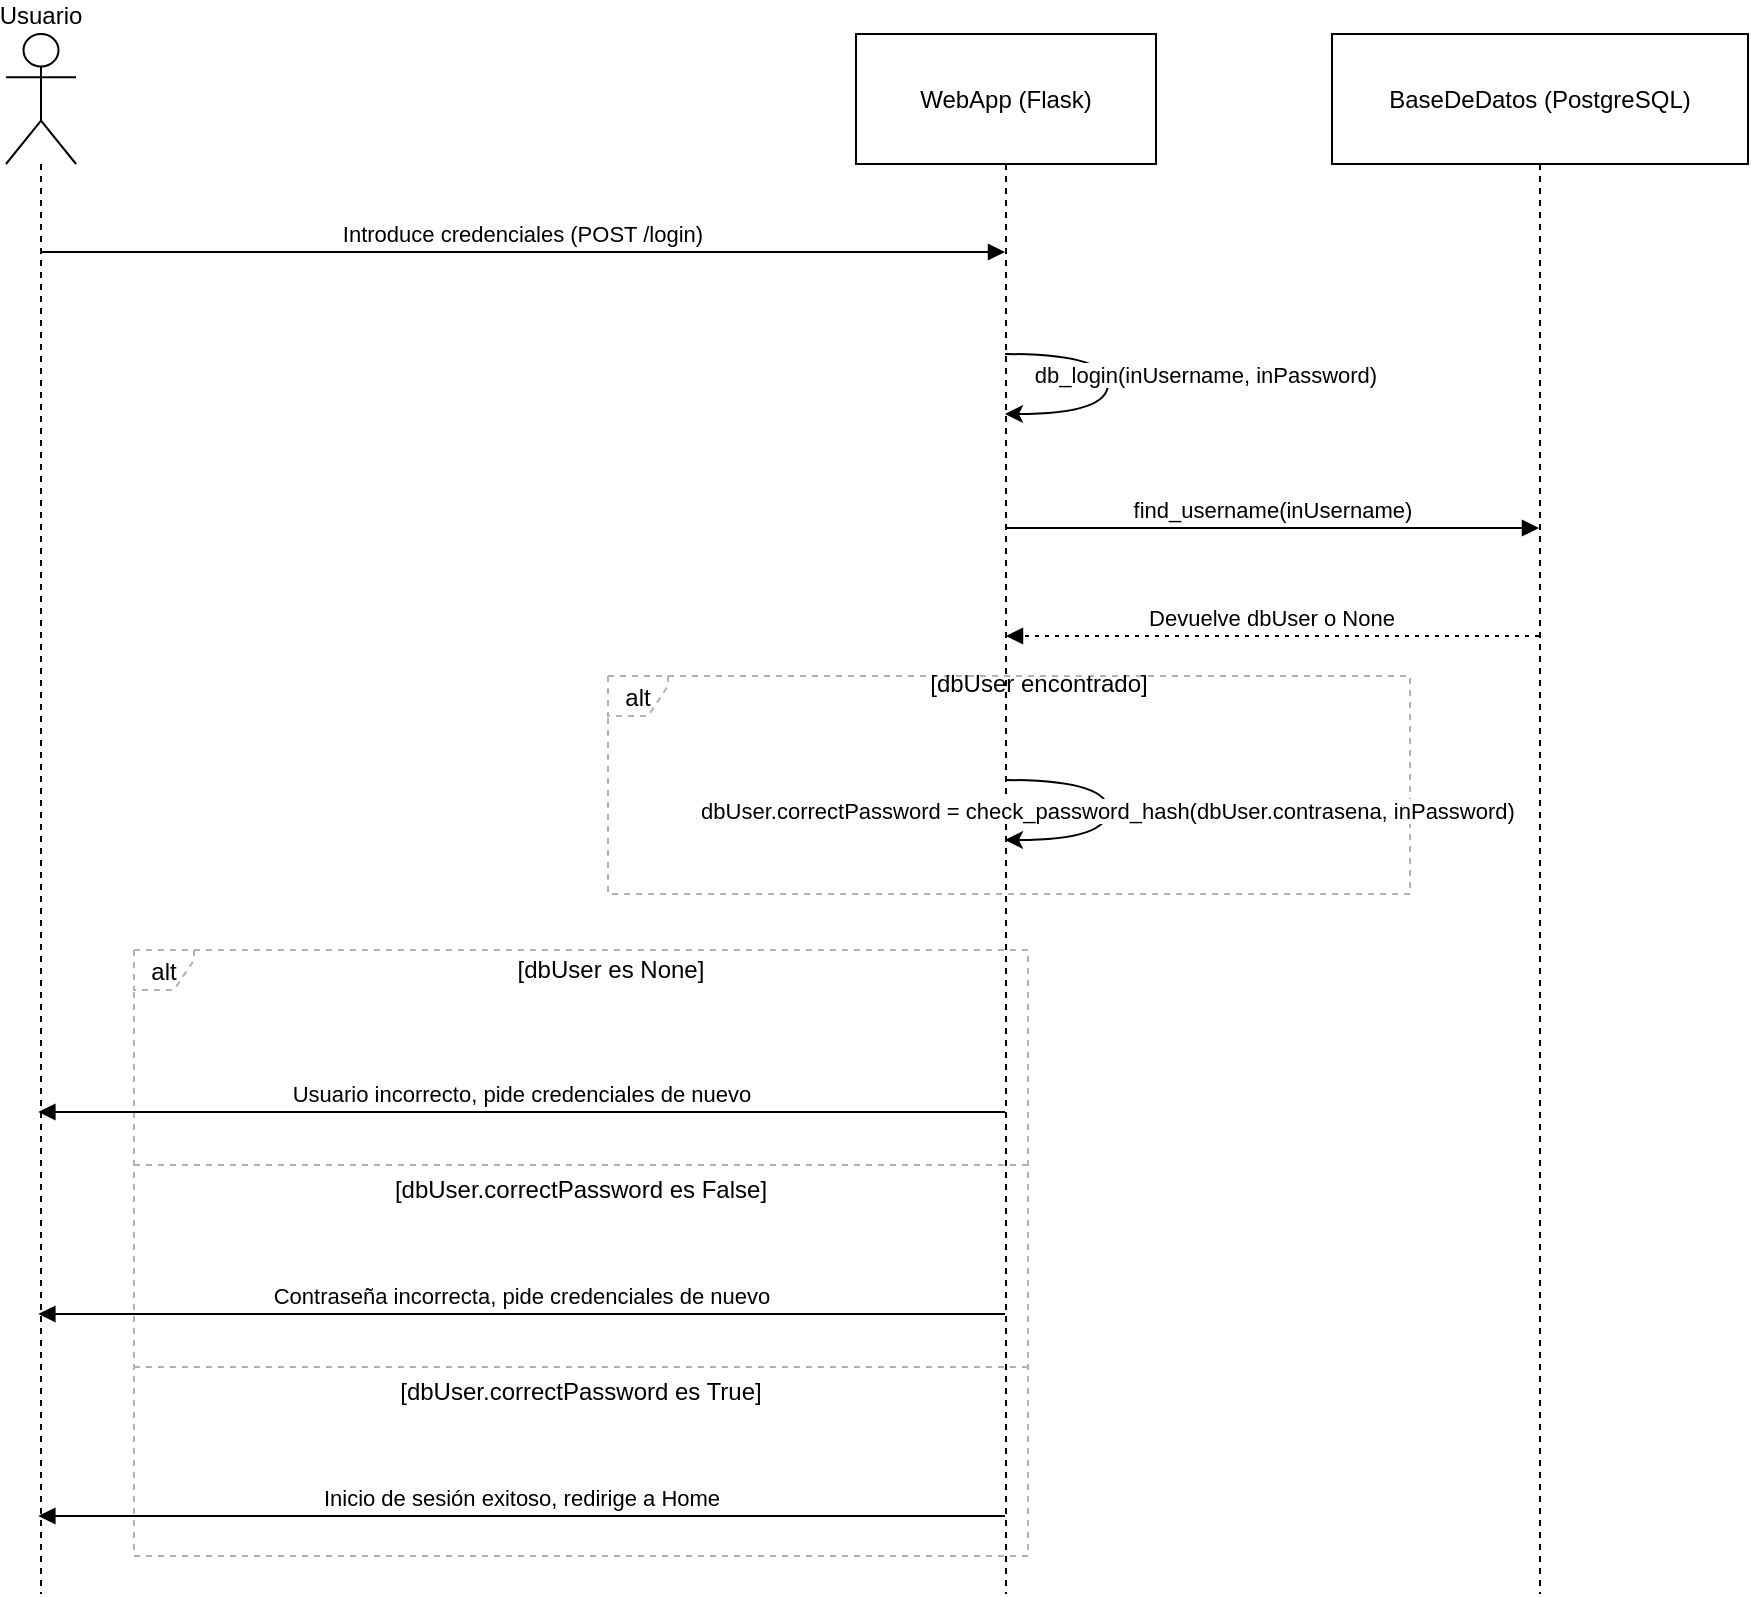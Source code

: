 <mxfile version="24.5.3" type="device" pages="4">
  <diagram name="login_v0" id="lx8w-5D50L30-cF4REy6">
    <mxGraphModel dx="1500" dy="899" grid="1" gridSize="10" guides="1" tooltips="1" connect="1" arrows="1" fold="1" page="1" pageScale="1" pageWidth="827" pageHeight="1169" math="0" shadow="0">
      <root>
        <mxCell id="0" />
        <mxCell id="1" parent="0" />
        <mxCell id="7QwR8692JOzy1vhewasi-1" value="Usuario" style="shape=umlLifeline;perimeter=lifelinePerimeter;whiteSpace=wrap;container=1;dropTarget=0;collapsible=0;recursiveResize=0;outlineConnect=0;portConstraint=eastwest;newEdgeStyle={&quot;edgeStyle&quot;:&quot;elbowEdgeStyle&quot;,&quot;elbow&quot;:&quot;vertical&quot;,&quot;curved&quot;:0,&quot;rounded&quot;:0};participant=umlActor;verticalAlign=bottom;labelPosition=center;verticalLabelPosition=top;align=center;size=65;" parent="1" vertex="1">
          <mxGeometry x="20" y="20" width="35" height="780" as="geometry" />
        </mxCell>
        <mxCell id="7QwR8692JOzy1vhewasi-2" value="WebApp (Flask)" style="shape=umlLifeline;perimeter=lifelinePerimeter;whiteSpace=wrap;container=1;dropTarget=0;collapsible=0;recursiveResize=0;outlineConnect=0;portConstraint=eastwest;newEdgeStyle={&quot;edgeStyle&quot;:&quot;elbowEdgeStyle&quot;,&quot;elbow&quot;:&quot;vertical&quot;,&quot;curved&quot;:0,&quot;rounded&quot;:0};size=65;" parent="1" vertex="1">
          <mxGeometry x="445" y="20" width="150" height="780" as="geometry" />
        </mxCell>
        <mxCell id="7QwR8692JOzy1vhewasi-3" value="BaseDeDatos (PostgreSQL)" style="shape=umlLifeline;perimeter=lifelinePerimeter;whiteSpace=wrap;container=1;dropTarget=0;collapsible=0;recursiveResize=0;outlineConnect=0;portConstraint=eastwest;newEdgeStyle={&quot;edgeStyle&quot;:&quot;elbowEdgeStyle&quot;,&quot;elbow&quot;:&quot;vertical&quot;,&quot;curved&quot;:0,&quot;rounded&quot;:0};size=65;" parent="1" vertex="1">
          <mxGeometry x="683" y="20" width="208" height="780" as="geometry" />
        </mxCell>
        <mxCell id="7QwR8692JOzy1vhewasi-4" value="alt" style="shape=umlFrame;dashed=1;pointerEvents=0;dropTarget=0;strokeColor=#B3B3B3;height=20;width=30" parent="1" vertex="1">
          <mxGeometry x="321" y="341" width="401" height="109" as="geometry" />
        </mxCell>
        <mxCell id="7QwR8692JOzy1vhewasi-5" value="[dbUser encontrado]" style="text;strokeColor=none;fillColor=none;align=center;verticalAlign=middle;whiteSpace=wrap;" parent="7QwR8692JOzy1vhewasi-4" vertex="1">
          <mxGeometry x="30" width="371" height="8.898" as="geometry" />
        </mxCell>
        <mxCell id="7QwR8692JOzy1vhewasi-6" value="alt" style="shape=umlFrame;dashed=1;pointerEvents=0;dropTarget=0;strokeColor=#B3B3B3;height=20;width=30" parent="1" vertex="1">
          <mxGeometry x="84" y="478" width="447" height="303" as="geometry" />
        </mxCell>
        <mxCell id="7QwR8692JOzy1vhewasi-7" value="[dbUser es None]" style="text;strokeColor=none;fillColor=none;align=center;verticalAlign=middle;whiteSpace=wrap;" parent="7QwR8692JOzy1vhewasi-6" vertex="1">
          <mxGeometry x="30" width="417" height="20" as="geometry" />
        </mxCell>
        <mxCell id="7QwR8692JOzy1vhewasi-8" value="[dbUser.correctPassword es False]" style="shape=line;dashed=1;whiteSpace=wrap;verticalAlign=top;labelPosition=center;verticalLabelPosition=middle;align=center;strokeColor=#B3B3B3;" parent="7QwR8692JOzy1vhewasi-6" vertex="1">
          <mxGeometry y="106" width="447" height="3" as="geometry" />
        </mxCell>
        <mxCell id="7QwR8692JOzy1vhewasi-9" value="[dbUser.correctPassword es True]" style="shape=line;dashed=1;whiteSpace=wrap;verticalAlign=top;labelPosition=center;verticalLabelPosition=middle;align=center;strokeColor=#B3B3B3;" parent="7QwR8692JOzy1vhewasi-6" vertex="1">
          <mxGeometry y="207" width="447" height="3" as="geometry" />
        </mxCell>
        <mxCell id="7QwR8692JOzy1vhewasi-10" value="Introduce credenciales (POST /login)" style="verticalAlign=bottom;endArrow=block;edgeStyle=elbowEdgeStyle;elbow=vertical;curved=0;rounded=0;" parent="1" source="7QwR8692JOzy1vhewasi-1" target="7QwR8692JOzy1vhewasi-2" edge="1">
          <mxGeometry relative="1" as="geometry">
            <Array as="points">
              <mxPoint x="316" y="129" />
            </Array>
          </mxGeometry>
        </mxCell>
        <mxCell id="7QwR8692JOzy1vhewasi-11" value="db_login(inUsername, inPassword)" style="curved=1;rounded=0;" parent="1" edge="1">
          <mxGeometry x="-0.076" y="49" relative="1" as="geometry">
            <Array as="points">
              <mxPoint x="571" y="180" />
              <mxPoint x="571" y="210" />
            </Array>
            <mxPoint x="519.5" y="180" as="sourcePoint" />
            <mxPoint x="519.5" y="210" as="targetPoint" />
            <mxPoint as="offset" />
          </mxGeometry>
        </mxCell>
        <mxCell id="7QwR8692JOzy1vhewasi-12" value="find_username(inUsername)" style="verticalAlign=bottom;endArrow=block;edgeStyle=elbowEdgeStyle;elbow=vertical;curved=0;rounded=0;" parent="1" source="7QwR8692JOzy1vhewasi-2" target="7QwR8692JOzy1vhewasi-3" edge="1">
          <mxGeometry relative="1" as="geometry">
            <Array as="points">
              <mxPoint x="662" y="267" />
            </Array>
          </mxGeometry>
        </mxCell>
        <mxCell id="7QwR8692JOzy1vhewasi-13" value="Devuelve dbUser o None" style="verticalAlign=bottom;endArrow=block;edgeStyle=elbowEdgeStyle;elbow=vertical;curved=0;rounded=0;dashed=1;dashPattern=2 3;" parent="1" source="7QwR8692JOzy1vhewasi-3" target="7QwR8692JOzy1vhewasi-2" edge="1">
          <mxGeometry relative="1" as="geometry">
            <Array as="points">
              <mxPoint x="665" y="321" />
            </Array>
          </mxGeometry>
        </mxCell>
        <mxCell id="7QwR8692JOzy1vhewasi-15" value="dbUser.correctPassword = check_password_hash(dbUser.contrasena, inPassword)" style="curved=1;rounded=0;" parent="1" edge="1">
          <mxGeometry relative="1" as="geometry">
            <Array as="points">
              <mxPoint x="571" y="393" />
              <mxPoint x="571" y="423" />
            </Array>
            <mxPoint x="519.5" y="393" as="sourcePoint" />
            <mxPoint x="519.5" y="423" as="targetPoint" />
          </mxGeometry>
        </mxCell>
        <mxCell id="7QwR8692JOzy1vhewasi-17" value="Usuario incorrecto, pide credenciales de nuevo" style="verticalAlign=bottom;endArrow=block;edgeStyle=elbowEdgeStyle;elbow=vertical;curved=0;rounded=0;" parent="1" edge="1">
          <mxGeometry relative="1" as="geometry">
            <Array as="points">
              <mxPoint x="319" y="559" />
            </Array>
            <mxPoint x="519.5" y="559" as="sourcePoint" />
            <mxPoint x="36.182" y="559" as="targetPoint" />
          </mxGeometry>
        </mxCell>
        <mxCell id="7QwR8692JOzy1vhewasi-18" value="Contraseña incorrecta, pide credenciales de nuevo" style="verticalAlign=bottom;endArrow=block;edgeStyle=elbowEdgeStyle;elbow=vertical;curved=0;rounded=0;" parent="1" edge="1">
          <mxGeometry relative="1" as="geometry">
            <Array as="points">
              <mxPoint x="319" y="660" />
            </Array>
            <mxPoint x="519.5" y="660" as="sourcePoint" />
            <mxPoint x="36.182" y="660" as="targetPoint" />
          </mxGeometry>
        </mxCell>
        <mxCell id="7QwR8692JOzy1vhewasi-19" value="Inicio de sesión exitoso, redirige a Home" style="verticalAlign=bottom;endArrow=block;edgeStyle=elbowEdgeStyle;elbow=vertical;curved=0;rounded=0;" parent="1" edge="1">
          <mxGeometry relative="1" as="geometry">
            <Array as="points">
              <mxPoint x="319" y="761" />
            </Array>
            <mxPoint x="519.5" y="761" as="sourcePoint" />
            <mxPoint x="36.182" y="761" as="targetPoint" />
          </mxGeometry>
        </mxCell>
      </root>
    </mxGraphModel>
  </diagram>
  <diagram id="_L2hojAgDFPOVcnoRSSG" name="signup_v0">
    <mxGraphModel dx="1050" dy="629" grid="1" gridSize="10" guides="1" tooltips="1" connect="1" arrows="1" fold="1" page="1" pageScale="1" pageWidth="827" pageHeight="1169" math="0" shadow="0">
      <root>
        <mxCell id="0" />
        <mxCell id="1" parent="0" />
        <mxCell id="0FGDKSRYMT-RZRmnv8PH-1" value="Usuario" style="shape=umlLifeline;perimeter=lifelinePerimeter;whiteSpace=wrap;container=1;dropTarget=0;collapsible=0;recursiveResize=0;outlineConnect=0;portConstraint=eastwest;newEdgeStyle={&quot;edgeStyle&quot;:&quot;elbowEdgeStyle&quot;,&quot;elbow&quot;:&quot;vertical&quot;,&quot;curved&quot;:0,&quot;rounded&quot;:0};participant=umlActor;verticalAlign=bottom;labelPosition=center;verticalLabelPosition=top;align=center;size=65;" vertex="1" parent="1">
          <mxGeometry x="20" y="20" width="35" height="642" as="geometry" />
        </mxCell>
        <mxCell id="0FGDKSRYMT-RZRmnv8PH-2" value="WebApp (Flask)" style="shape=umlLifeline;perimeter=lifelinePerimeter;whiteSpace=wrap;container=1;dropTarget=0;collapsible=0;recursiveResize=0;outlineConnect=0;portConstraint=eastwest;newEdgeStyle={&quot;edgeStyle&quot;:&quot;elbowEdgeStyle&quot;,&quot;elbow&quot;:&quot;vertical&quot;,&quot;curved&quot;:0,&quot;rounded&quot;:0};size=65;" vertex="1" parent="1">
          <mxGeometry x="372" y="20" width="150" height="642" as="geometry" />
        </mxCell>
        <mxCell id="0FGDKSRYMT-RZRmnv8PH-3" value="BaseDeDatos (PostgreSQL)" style="shape=umlLifeline;perimeter=lifelinePerimeter;whiteSpace=wrap;container=1;dropTarget=0;collapsible=0;recursiveResize=0;outlineConnect=0;portConstraint=eastwest;newEdgeStyle={&quot;edgeStyle&quot;:&quot;elbowEdgeStyle&quot;,&quot;elbow&quot;:&quot;vertical&quot;,&quot;curved&quot;:0,&quot;rounded&quot;:0};size=65;" vertex="1" parent="1">
          <mxGeometry x="709" y="20" width="208" height="642" as="geometry" />
        </mxCell>
        <mxCell id="0FGDKSRYMT-RZRmnv8PH-4" value="alt" style="shape=umlFrame;dashed=1;pointerEvents=0;dropTarget=0;strokeColor=#B3B3B3;height=20;width=30" vertex="1" parent="1">
          <mxGeometry x="84" y="203" width="740" height="364" as="geometry" />
        </mxCell>
        <mxCell id="0FGDKSRYMT-RZRmnv8PH-5" value="[Usuario ya existe]" style="text;strokeColor=none;fillColor=none;align=center;verticalAlign=middle;whiteSpace=wrap;" vertex="1" parent="0FGDKSRYMT-RZRmnv8PH-4">
          <mxGeometry x="30" width="710" height="20" as="geometry" />
        </mxCell>
        <mxCell id="0FGDKSRYMT-RZRmnv8PH-6" value="[Usuario no existe]" style="shape=line;dashed=1;whiteSpace=wrap;verticalAlign=top;labelPosition=center;verticalLabelPosition=middle;align=center;strokeColor=#B3B3B3;" vertex="1" parent="0FGDKSRYMT-RZRmnv8PH-4">
          <mxGeometry y="160" width="740" height="3" as="geometry" />
        </mxCell>
        <mxCell id="0FGDKSRYMT-RZRmnv8PH-7" value="Rellena formulario (POST /signup)" style="verticalAlign=bottom;endArrow=block;edgeStyle=elbowEdgeStyle;elbow=horizontal;curved=0;rounded=0;" edge="1" parent="1" source="0FGDKSRYMT-RZRmnv8PH-1" target="0FGDKSRYMT-RZRmnv8PH-2">
          <mxGeometry relative="1" as="geometry">
            <Array as="points">
              <mxPoint x="280" y="129" />
            </Array>
          </mxGeometry>
        </mxCell>
        <mxCell id="0FGDKSRYMT-RZRmnv8PH-8" value="Comprueba existencia de username/email" style="verticalAlign=bottom;endArrow=block;edgeStyle=elbowEdgeStyle;elbow=vertical;curved=0;rounded=0;" edge="1" parent="1" source="0FGDKSRYMT-RZRmnv8PH-2" target="0FGDKSRYMT-RZRmnv8PH-3">
          <mxGeometry relative="1" as="geometry">
            <Array as="points">
              <mxPoint x="639" y="183" />
            </Array>
          </mxGeometry>
        </mxCell>
        <mxCell id="0FGDKSRYMT-RZRmnv8PH-9" value="Usuario encontrado" style="verticalAlign=bottom;endArrow=block;edgeStyle=elbowEdgeStyle;elbow=vertical;curved=0;rounded=0;dashed=1;dashPattern=2 3;" edge="1" parent="1" source="0FGDKSRYMT-RZRmnv8PH-3" target="0FGDKSRYMT-RZRmnv8PH-2">
          <mxGeometry relative="1" as="geometry">
            <Array as="points">
              <mxPoint x="642" y="284" />
            </Array>
          </mxGeometry>
        </mxCell>
        <mxCell id="0FGDKSRYMT-RZRmnv8PH-10" value="Da error, pide de nuevo los datos" style="verticalAlign=bottom;endArrow=block;edgeStyle=elbowEdgeStyle;elbow=vertical;curved=0;rounded=0;" edge="1" parent="1" source="0FGDKSRYMT-RZRmnv8PH-2" target="0FGDKSRYMT-RZRmnv8PH-1">
          <mxGeometry relative="1" as="geometry">
            <Array as="points">
              <mxPoint x="283" y="338" />
            </Array>
          </mxGeometry>
        </mxCell>
        <mxCell id="0FGDKSRYMT-RZRmnv8PH-11" value="Usuario no encontrado" style="verticalAlign=bottom;endArrow=block;edgeStyle=elbowEdgeStyle;elbow=vertical;curved=0;rounded=0;dashed=1;dashPattern=2 3;" edge="1" parent="1" source="0FGDKSRYMT-RZRmnv8PH-3" target="0FGDKSRYMT-RZRmnv8PH-2">
          <mxGeometry relative="1" as="geometry">
            <Array as="points">
              <mxPoint x="642" y="439" />
            </Array>
          </mxGeometry>
        </mxCell>
        <mxCell id="0FGDKSRYMT-RZRmnv8PH-12" value="Crea nuevo usuario" style="verticalAlign=bottom;endArrow=block;edgeStyle=elbowEdgeStyle;elbow=vertical;curved=0;rounded=0;" edge="1" parent="1">
          <mxGeometry relative="1" as="geometry">
            <Array as="points">
              <mxPoint x="639" y="478" />
            </Array>
            <mxPoint x="446.5" y="478" as="sourcePoint" />
            <mxPoint x="812.5" y="478" as="targetPoint" />
          </mxGeometry>
        </mxCell>
        <mxCell id="0FGDKSRYMT-RZRmnv8PH-13" value="Redirige a la ventana de inicio de sesión" style="verticalAlign=bottom;endArrow=block;edgeStyle=elbowEdgeStyle;elbow=vertical;curved=0;rounded=0;" edge="1" parent="1" source="0FGDKSRYMT-RZRmnv8PH-2" target="0FGDKSRYMT-RZRmnv8PH-1">
          <mxGeometry relative="1" as="geometry">
            <Array as="points">
              <mxPoint x="283" y="547" />
            </Array>
          </mxGeometry>
        </mxCell>
        <mxCell id="0FGDKSRYMT-RZRmnv8PH-14" value="Usuario creado sin errores" style="verticalAlign=bottom;endArrow=block;edgeStyle=elbowEdgeStyle;elbow=vertical;curved=0;rounded=0;dashed=1;dashPattern=2 3;" edge="1" parent="1">
          <mxGeometry relative="1" as="geometry">
            <Array as="points">
              <mxPoint x="652" y="516" />
            </Array>
            <mxPoint x="812.5" y="516" as="sourcePoint" />
            <mxPoint x="446.5" y="516" as="targetPoint" />
          </mxGeometry>
        </mxCell>
      </root>
    </mxGraphModel>
  </diagram>
  <diagram id="Exe8C5OIJL4OSfjmXPTe" name="signup">
    <mxGraphModel dx="1050" dy="629" grid="1" gridSize="10" guides="1" tooltips="1" connect="1" arrows="1" fold="1" page="1" pageScale="1" pageWidth="827" pageHeight="1169" math="0" shadow="0">
      <root>
        <mxCell id="0" />
        <mxCell id="1" parent="0" />
        <mxCell id="umclrwHkf_NRGfWMYyDL-1" value="Interfaz" style="rounded=0;whiteSpace=wrap;html=1;" vertex="1" parent="1">
          <mxGeometry x="52" y="30" width="100" height="40" as="geometry" />
        </mxCell>
        <mxCell id="umclrwHkf_NRGfWMYyDL-2" value="" style="endArrow=none;dashed=1;html=1;dashPattern=1 3;strokeWidth=2;rounded=0;entryX=0.5;entryY=1;entryDx=0;entryDy=0;exitX=0.5;exitY=0;exitDx=0;exitDy=0;" edge="1" parent="1" source="umclrwHkf_NRGfWMYyDL-9" target="umclrwHkf_NRGfWMYyDL-1">
          <mxGeometry width="50" height="50" relative="1" as="geometry">
            <mxPoint x="102" y="120" as="sourcePoint" />
            <mxPoint x="101.3" y="80" as="targetPoint" />
          </mxGeometry>
        </mxCell>
        <mxCell id="umclrwHkf_NRGfWMYyDL-3" value="API Rest" style="rounded=0;whiteSpace=wrap;html=1;" vertex="1" parent="1">
          <mxGeometry x="290" y="30" width="100" height="40" as="geometry" />
        </mxCell>
        <mxCell id="umclrwHkf_NRGfWMYyDL-4" value="" style="endArrow=none;dashed=1;html=1;dashPattern=1 3;strokeWidth=2;rounded=0;exitX=0.5;exitY=0;exitDx=0;exitDy=0;" edge="1" parent="1" source="umclrwHkf_NRGfWMYyDL-13" target="umclrwHkf_NRGfWMYyDL-3">
          <mxGeometry width="50" height="50" relative="1" as="geometry">
            <mxPoint x="340" y="120" as="sourcePoint" />
            <mxPoint x="339.3" y="80" as="targetPoint" />
          </mxGeometry>
        </mxCell>
        <mxCell id="umclrwHkf_NRGfWMYyDL-5" value="Base de datos" style="rounded=0;whiteSpace=wrap;html=1;" vertex="1" parent="1">
          <mxGeometry x="510" y="30" width="100" height="40" as="geometry" />
        </mxCell>
        <mxCell id="umclrwHkf_NRGfWMYyDL-6" value="" style="endArrow=none;dashed=1;html=1;dashPattern=1 3;strokeWidth=2;rounded=0;exitX=0.5;exitY=0;exitDx=0;exitDy=0;" edge="1" parent="1" source="umclrwHkf_NRGfWMYyDL-22" target="umclrwHkf_NRGfWMYyDL-5">
          <mxGeometry width="50" height="50" relative="1" as="geometry">
            <mxPoint x="560.0" y="140" as="sourcePoint" />
            <mxPoint x="559.3" y="80" as="targetPoint" />
          </mxGeometry>
        </mxCell>
        <mxCell id="umclrwHkf_NRGfWMYyDL-7" value="Introduce datos del usuario" style="edgeStyle=orthogonalEdgeStyle;rounded=0;orthogonalLoop=1;jettySize=auto;html=1;entryX=0;entryY=0;entryDx=0;entryDy=0;verticalAlign=bottom;" edge="1" parent="1" source="umclrwHkf_NRGfWMYyDL-9" target="umclrwHkf_NRGfWMYyDL-13">
          <mxGeometry relative="1" as="geometry">
            <Array as="points">
              <mxPoint x="170" y="100" />
              <mxPoint x="170" y="100" />
            </Array>
          </mxGeometry>
        </mxCell>
        <mxCell id="umclrwHkf_NRGfWMYyDL-8" style="edgeStyle=orthogonalEdgeStyle;rounded=0;orthogonalLoop=1;jettySize=auto;html=1;dashed=1;dashPattern=1 3;strokeColor=default;strokeWidth=2;align=center;verticalAlign=middle;fontFamily=Helvetica;fontSize=11;fontColor=default;labelBackgroundColor=default;endArrow=none;endFill=0;curved=0;" edge="1" parent="1" source="umclrwHkf_NRGfWMYyDL-9">
          <mxGeometry relative="1" as="geometry">
            <mxPoint x="102" y="290" as="targetPoint" />
          </mxGeometry>
        </mxCell>
        <mxCell id="umclrwHkf_NRGfWMYyDL-9" value="" style="rounded=0;whiteSpace=wrap;html=1;" vertex="1" parent="1">
          <mxGeometry x="95" y="100" width="14" height="150" as="geometry" />
        </mxCell>
        <mxCell id="umclrwHkf_NRGfWMYyDL-12" style="edgeStyle=orthogonalEdgeStyle;rounded=0;orthogonalLoop=1;jettySize=auto;html=1;dashed=1;dashPattern=1 3;strokeColor=default;strokeWidth=2;align=center;verticalAlign=middle;fontFamily=Helvetica;fontSize=11;fontColor=default;labelBackgroundColor=default;endArrow=none;endFill=0;curved=0;" edge="1" parent="1" source="umclrwHkf_NRGfWMYyDL-13">
          <mxGeometry relative="1" as="geometry">
            <mxPoint x="340" y="280" as="targetPoint" />
          </mxGeometry>
        </mxCell>
        <mxCell id="TATX8Xrz-kuhxb2Gg3_f-1" value="Comprueba si el usuario existe" style="edgeStyle=orthogonalEdgeStyle;rounded=0;orthogonalLoop=1;jettySize=auto;html=1;entryX=0;entryY=0;entryDx=0;entryDy=0;verticalAlign=bottom;" edge="1" parent="1" source="umclrwHkf_NRGfWMYyDL-13" target="umclrwHkf_NRGfWMYyDL-22">
          <mxGeometry relative="1" as="geometry">
            <Array as="points">
              <mxPoint x="500" y="120" />
              <mxPoint x="500" y="120" />
            </Array>
          </mxGeometry>
        </mxCell>
        <mxCell id="lvcmemeVNJrWsfBKRxQH-5" value="Error al crear el usuario" style="edgeStyle=orthogonalEdgeStyle;rounded=0;orthogonalLoop=1;jettySize=auto;html=1;entryX=1;entryY=1;entryDx=0;entryDy=0;verticalAlign=bottom;" edge="1" parent="1" target="umclrwHkf_NRGfWMYyDL-9">
          <mxGeometry relative="1" as="geometry">
            <mxPoint x="330" y="250" as="sourcePoint" />
            <Array as="points">
              <mxPoint x="334" y="250" />
            </Array>
          </mxGeometry>
        </mxCell>
        <mxCell id="umclrwHkf_NRGfWMYyDL-13" value="" style="rounded=0;whiteSpace=wrap;html=1;" vertex="1" parent="1">
          <mxGeometry x="333" y="100" width="14" height="150" as="geometry" />
        </mxCell>
        <mxCell id="umclrwHkf_NRGfWMYyDL-21" style="edgeStyle=orthogonalEdgeStyle;rounded=0;orthogonalLoop=1;jettySize=auto;html=1;dashed=1;dashPattern=1 3;strokeColor=default;strokeWidth=2;align=center;verticalAlign=middle;fontFamily=Helvetica;fontSize=11;fontColor=default;labelBackgroundColor=default;endArrow=none;endFill=0;curved=0;" edge="1" parent="1" source="umclrwHkf_NRGfWMYyDL-22">
          <mxGeometry relative="1" as="geometry">
            <mxPoint x="560" y="280" as="targetPoint" />
          </mxGeometry>
        </mxCell>
        <mxCell id="umclrwHkf_NRGfWMYyDL-22" value="" style="rounded=0;whiteSpace=wrap;html=1;" vertex="1" parent="1">
          <mxGeometry x="553" y="120" width="14" height="110" as="geometry" />
        </mxCell>
        <mxCell id="umclrwHkf_NRGfWMYyDL-23" value="Usuario no existe" style="edgeStyle=orthogonalEdgeStyle;rounded=0;orthogonalLoop=1;jettySize=auto;html=1;entryX=1.044;entryY=0.411;entryDx=0;entryDy=0;verticalAlign=bottom;dashed=1;dashPattern=8 8;strokeColor=default;align=center;fontFamily=Helvetica;fontSize=11;fontColor=default;labelBackgroundColor=default;endArrow=classic;entryPerimeter=0;" edge="1" parent="1" target="umclrwHkf_NRGfWMYyDL-13">
          <mxGeometry relative="1" as="geometry">
            <Array as="points">
              <mxPoint x="449" y="162" />
            </Array>
            <mxPoint x="550" y="162" as="sourcePoint" />
          </mxGeometry>
        </mxCell>
        <mxCell id="gJKXGsyTf3IHwQlQwOu1-1" value="alt" style="shape=umlFrame;whiteSpace=wrap;html=1;pointerEvents=0;strokeColor=#999999;" vertex="1" parent="1">
          <mxGeometry x="20" y="140" width="570" height="130" as="geometry" />
        </mxCell>
        <mxCell id="nDftbUrkFXyjqxWOdb3H-1" value="Crear usuario" style="edgeStyle=orthogonalEdgeStyle;rounded=0;orthogonalLoop=1;jettySize=auto;html=1;entryX=-0.084;entryY=0.646;entryDx=0;entryDy=0;entryPerimeter=0;verticalAlign=bottom;" edge="1" parent="1" source="umclrwHkf_NRGfWMYyDL-13" target="umclrwHkf_NRGfWMYyDL-22">
          <mxGeometry relative="1" as="geometry">
            <Array as="points">
              <mxPoint x="430" y="191" />
              <mxPoint x="430" y="191" />
            </Array>
          </mxGeometry>
        </mxCell>
        <mxCell id="lvcmemeVNJrWsfBKRxQH-2" value="" style="endArrow=none;dashed=1;html=1;strokeWidth=2;rounded=0;entryX=1.001;entryY=0.517;entryDx=0;entryDy=0;entryPerimeter=0;dashPattern=12 12;strokeColor=#B3B3B3;" edge="1" parent="1" target="gJKXGsyTf3IHwQlQwOu1-1">
          <mxGeometry width="50" height="50" relative="1" as="geometry">
            <mxPoint x="30" y="207" as="sourcePoint" />
            <mxPoint x="480" y="100" as="targetPoint" />
          </mxGeometry>
        </mxCell>
        <mxCell id="lvcmemeVNJrWsfBKRxQH-3" value="Usuario ya existe" style="edgeStyle=orthogonalEdgeStyle;rounded=0;orthogonalLoop=1;jettySize=auto;html=1;verticalAlign=bottom;dashed=1;dashPattern=8 8;strokeColor=default;align=center;fontFamily=Helvetica;fontSize=11;fontColor=default;labelBackgroundColor=default;endArrow=classic;exitX=0;exitY=1;exitDx=0;exitDy=0;" edge="1" parent="1" source="umclrwHkf_NRGfWMYyDL-22">
          <mxGeometry relative="1" as="geometry">
            <Array as="points">
              <mxPoint x="550" y="230" />
              <mxPoint x="550" y="230" />
            </Array>
            <mxPoint x="692" y="179" as="sourcePoint" />
            <mxPoint x="346" y="230" as="targetPoint" />
          </mxGeometry>
        </mxCell>
      </root>
    </mxGraphModel>
  </diagram>
  <diagram name="login" id="UE9yfMUnsHQmewhWLPAP">
    <mxGraphModel dx="1235" dy="740" grid="1" gridSize="10" guides="1" tooltips="1" connect="1" arrows="1" fold="1" page="1" pageScale="1" pageWidth="827" pageHeight="1169" math="0" shadow="0">
      <root>
        <mxCell id="cFeW7lSLQcumLfzd2jKN-0" />
        <mxCell id="cFeW7lSLQcumLfzd2jKN-1" parent="cFeW7lSLQcumLfzd2jKN-0" />
        <mxCell id="cFeW7lSLQcumLfzd2jKN-2" value="Interfaz" style="rounded=0;whiteSpace=wrap;html=1;" vertex="1" parent="cFeW7lSLQcumLfzd2jKN-1">
          <mxGeometry x="90" y="30" width="100" height="40" as="geometry" />
        </mxCell>
        <mxCell id="cFeW7lSLQcumLfzd2jKN-3" value="" style="endArrow=none;dashed=1;html=1;dashPattern=1 3;strokeWidth=2;rounded=0;entryX=0.5;entryY=1;entryDx=0;entryDy=0;exitX=0.5;exitY=0;exitDx=0;exitDy=0;" edge="1" parent="cFeW7lSLQcumLfzd2jKN-1" source="cFeW7lSLQcumLfzd2jKN-10" target="cFeW7lSLQcumLfzd2jKN-2">
          <mxGeometry width="50" height="50" relative="1" as="geometry">
            <mxPoint x="140" y="120" as="sourcePoint" />
            <mxPoint x="139.3" y="80" as="targetPoint" />
          </mxGeometry>
        </mxCell>
        <mxCell id="cFeW7lSLQcumLfzd2jKN-4" value="API Rest" style="rounded=0;whiteSpace=wrap;html=1;" vertex="1" parent="cFeW7lSLQcumLfzd2jKN-1">
          <mxGeometry x="290" y="30" width="100" height="40" as="geometry" />
        </mxCell>
        <mxCell id="cFeW7lSLQcumLfzd2jKN-5" value="" style="endArrow=none;dashed=1;html=1;dashPattern=1 3;strokeWidth=2;rounded=0;exitX=0.5;exitY=0;exitDx=0;exitDy=0;" edge="1" parent="cFeW7lSLQcumLfzd2jKN-1" source="cFeW7lSLQcumLfzd2jKN-14" target="cFeW7lSLQcumLfzd2jKN-4">
          <mxGeometry width="50" height="50" relative="1" as="geometry">
            <mxPoint x="340" y="120" as="sourcePoint" />
            <mxPoint x="339.3" y="80" as="targetPoint" />
          </mxGeometry>
        </mxCell>
        <mxCell id="cFeW7lSLQcumLfzd2jKN-6" value="Base de datos" style="rounded=0;whiteSpace=wrap;html=1;" vertex="1" parent="cFeW7lSLQcumLfzd2jKN-1">
          <mxGeometry x="537" y="30" width="100" height="40" as="geometry" />
        </mxCell>
        <mxCell id="cFeW7lSLQcumLfzd2jKN-7" value="" style="endArrow=none;dashed=1;html=1;dashPattern=1 3;strokeWidth=2;rounded=0;exitX=0.5;exitY=0;exitDx=0;exitDy=0;" edge="1" parent="cFeW7lSLQcumLfzd2jKN-1" source="cFeW7lSLQcumLfzd2jKN-16" target="cFeW7lSLQcumLfzd2jKN-6">
          <mxGeometry width="50" height="50" relative="1" as="geometry">
            <mxPoint x="587.0" y="140" as="sourcePoint" />
            <mxPoint x="586.3" y="80" as="targetPoint" />
          </mxGeometry>
        </mxCell>
        <mxCell id="cFeW7lSLQcumLfzd2jKN-8" value="Introduce credenciales" style="edgeStyle=orthogonalEdgeStyle;rounded=0;orthogonalLoop=1;jettySize=auto;html=1;entryX=0;entryY=0;entryDx=0;entryDy=0;verticalAlign=bottom;" edge="1" parent="cFeW7lSLQcumLfzd2jKN-1" source="cFeW7lSLQcumLfzd2jKN-10" target="cFeW7lSLQcumLfzd2jKN-14">
          <mxGeometry relative="1" as="geometry">
            <Array as="points">
              <mxPoint x="170" y="100" />
              <mxPoint x="170" y="100" />
            </Array>
          </mxGeometry>
        </mxCell>
        <mxCell id="cFeW7lSLQcumLfzd2jKN-9" style="edgeStyle=orthogonalEdgeStyle;rounded=0;orthogonalLoop=1;jettySize=auto;html=1;dashed=1;dashPattern=1 3;strokeColor=default;strokeWidth=2;align=center;verticalAlign=middle;fontFamily=Helvetica;fontSize=11;fontColor=default;labelBackgroundColor=default;endArrow=none;endFill=0;curved=0;" edge="1" parent="cFeW7lSLQcumLfzd2jKN-1" source="cFeW7lSLQcumLfzd2jKN-10">
          <mxGeometry relative="1" as="geometry">
            <mxPoint x="140" y="290" as="targetPoint" />
          </mxGeometry>
        </mxCell>
        <mxCell id="cFeW7lSLQcumLfzd2jKN-10" value="" style="rounded=0;whiteSpace=wrap;html=1;" vertex="1" parent="cFeW7lSLQcumLfzd2jKN-1">
          <mxGeometry x="133" y="100" width="14" height="150" as="geometry" />
        </mxCell>
        <mxCell id="cFeW7lSLQcumLfzd2jKN-11" style="edgeStyle=orthogonalEdgeStyle;rounded=0;orthogonalLoop=1;jettySize=auto;html=1;dashed=1;dashPattern=1 3;strokeColor=default;strokeWidth=2;align=center;verticalAlign=middle;fontFamily=Helvetica;fontSize=11;fontColor=default;labelBackgroundColor=default;endArrow=none;endFill=0;curved=0;" edge="1" parent="cFeW7lSLQcumLfzd2jKN-1" source="cFeW7lSLQcumLfzd2jKN-14">
          <mxGeometry relative="1" as="geometry">
            <mxPoint x="340" y="280" as="targetPoint" />
          </mxGeometry>
        </mxCell>
        <mxCell id="cFeW7lSLQcumLfzd2jKN-12" value="Comprueba credenciales correctos" style="edgeStyle=orthogonalEdgeStyle;rounded=0;orthogonalLoop=1;jettySize=auto;html=1;entryX=0;entryY=0;entryDx=0;entryDy=0;verticalAlign=bottom;" edge="1" parent="cFeW7lSLQcumLfzd2jKN-1" source="cFeW7lSLQcumLfzd2jKN-14" target="cFeW7lSLQcumLfzd2jKN-16">
          <mxGeometry relative="1" as="geometry">
            <Array as="points">
              <mxPoint x="530" y="120" />
              <mxPoint x="530" y="120" />
            </Array>
          </mxGeometry>
        </mxCell>
        <mxCell id="cFeW7lSLQcumLfzd2jKN-13" value="Error al iniciar sesión" style="edgeStyle=orthogonalEdgeStyle;rounded=0;orthogonalLoop=1;jettySize=auto;html=1;entryX=1;entryY=1;entryDx=0;entryDy=0;verticalAlign=bottom;" edge="1" parent="cFeW7lSLQcumLfzd2jKN-1" target="cFeW7lSLQcumLfzd2jKN-10">
          <mxGeometry relative="1" as="geometry">
            <mxPoint x="330" y="250" as="sourcePoint" />
            <Array as="points">
              <mxPoint x="334" y="250" />
            </Array>
          </mxGeometry>
        </mxCell>
        <mxCell id="cFeW7lSLQcumLfzd2jKN-14" value="" style="rounded=0;whiteSpace=wrap;html=1;" vertex="1" parent="cFeW7lSLQcumLfzd2jKN-1">
          <mxGeometry x="333" y="100" width="14" height="150" as="geometry" />
        </mxCell>
        <mxCell id="cFeW7lSLQcumLfzd2jKN-15" style="edgeStyle=orthogonalEdgeStyle;rounded=0;orthogonalLoop=1;jettySize=auto;html=1;dashed=1;dashPattern=1 3;strokeColor=default;strokeWidth=2;align=center;verticalAlign=middle;fontFamily=Helvetica;fontSize=11;fontColor=default;labelBackgroundColor=default;endArrow=none;endFill=0;curved=0;" edge="1" parent="cFeW7lSLQcumLfzd2jKN-1" source="cFeW7lSLQcumLfzd2jKN-16">
          <mxGeometry relative="1" as="geometry">
            <mxPoint x="587" y="280" as="targetPoint" />
          </mxGeometry>
        </mxCell>
        <mxCell id="cFeW7lSLQcumLfzd2jKN-16" value="" style="rounded=0;whiteSpace=wrap;html=1;" vertex="1" parent="cFeW7lSLQcumLfzd2jKN-1">
          <mxGeometry x="580" y="120" width="14" height="110" as="geometry" />
        </mxCell>
        <mxCell id="cFeW7lSLQcumLfzd2jKN-17" value="Credenciales OK" style="edgeStyle=orthogonalEdgeStyle;rounded=0;orthogonalLoop=1;jettySize=auto;html=1;entryX=1.044;entryY=0.411;entryDx=0;entryDy=0;verticalAlign=bottom;dashed=1;dashPattern=8 8;strokeColor=default;align=center;fontFamily=Helvetica;fontSize=11;fontColor=default;labelBackgroundColor=default;endArrow=classic;entryPerimeter=0;" edge="1" parent="cFeW7lSLQcumLfzd2jKN-1" target="cFeW7lSLQcumLfzd2jKN-14">
          <mxGeometry relative="1" as="geometry">
            <Array as="points">
              <mxPoint x="464" y="162" />
            </Array>
            <mxPoint x="580" y="162" as="sourcePoint" />
          </mxGeometry>
        </mxCell>
        <mxCell id="cFeW7lSLQcumLfzd2jKN-18" value="alt" style="shape=umlFrame;whiteSpace=wrap;html=1;pointerEvents=0;strokeColor=#999999;" vertex="1" parent="cFeW7lSLQcumLfzd2jKN-1">
          <mxGeometry x="60" y="140" width="560" height="130" as="geometry" />
        </mxCell>
        <mxCell id="cFeW7lSLQcumLfzd2jKN-20" value="" style="endArrow=none;dashed=1;html=1;strokeWidth=2;rounded=0;entryX=1.001;entryY=0.517;entryDx=0;entryDy=0;entryPerimeter=0;dashPattern=12 12;strokeColor=#B3B3B3;" edge="1" parent="cFeW7lSLQcumLfzd2jKN-1" target="cFeW7lSLQcumLfzd2jKN-18">
          <mxGeometry width="50" height="50" relative="1" as="geometry">
            <mxPoint x="60" y="207" as="sourcePoint" />
            <mxPoint x="480" y="100" as="targetPoint" />
          </mxGeometry>
        </mxCell>
        <mxCell id="cFeW7lSLQcumLfzd2jKN-21" value="Credenciales incorrectos" style="edgeStyle=orthogonalEdgeStyle;rounded=0;orthogonalLoop=1;jettySize=auto;html=1;verticalAlign=bottom;dashed=1;dashPattern=8 8;strokeColor=default;align=center;fontFamily=Helvetica;fontSize=11;fontColor=default;labelBackgroundColor=default;endArrow=classic;exitX=0;exitY=1;exitDx=0;exitDy=0;" edge="1" parent="cFeW7lSLQcumLfzd2jKN-1" source="cFeW7lSLQcumLfzd2jKN-16">
          <mxGeometry relative="1" as="geometry">
            <Array as="points">
              <mxPoint x="520" y="230" />
              <mxPoint x="520" y="230" />
            </Array>
            <mxPoint x="692" y="179" as="sourcePoint" />
            <mxPoint x="346" y="230" as="targetPoint" />
          </mxGeometry>
        </mxCell>
        <mxCell id="8TqqfzqWKiqHGB-lH-95-0" value="Inicia sesión" style="edgeStyle=orthogonalEdgeStyle;rounded=0;orthogonalLoop=1;jettySize=auto;html=1;entryX=0.957;entryY=0.592;entryDx=0;entryDy=0;entryPerimeter=0;verticalAlign=bottom;" edge="1" parent="cFeW7lSLQcumLfzd2jKN-1" source="cFeW7lSLQcumLfzd2jKN-14" target="cFeW7lSLQcumLfzd2jKN-10">
          <mxGeometry relative="1" as="geometry">
            <Array as="points">
              <mxPoint x="280" y="189" />
              <mxPoint x="280" y="189" />
            </Array>
          </mxGeometry>
        </mxCell>
      </root>
    </mxGraphModel>
  </diagram>
</mxfile>

